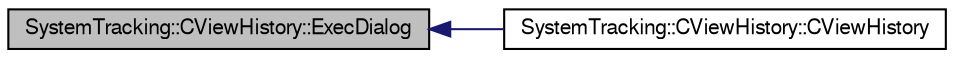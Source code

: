 digraph G
{
  edge [fontname="FreeSans",fontsize="10",labelfontname="FreeSans",labelfontsize="10"];
  node [fontname="FreeSans",fontsize="10",shape=record];
  rankdir="LR";
  Node1 [label="SystemTracking::CViewHistory::ExecDialog",height=0.2,width=0.4,color="black", fillcolor="grey75", style="filled" fontcolor="black"];
  Node1 -> Node2 [dir="back",color="midnightblue",fontsize="10",style="solid",fontname="FreeSans"];
  Node2 [label="SystemTracking::CViewHistory::CViewHistory",height=0.2,width=0.4,color="black", fillcolor="white", style="filled",URL="$classSystemTracking_1_1CViewHistory.html#a2875f8ce3c650cd94cdb37ff746d362d",tooltip="Default constructor."];
}
